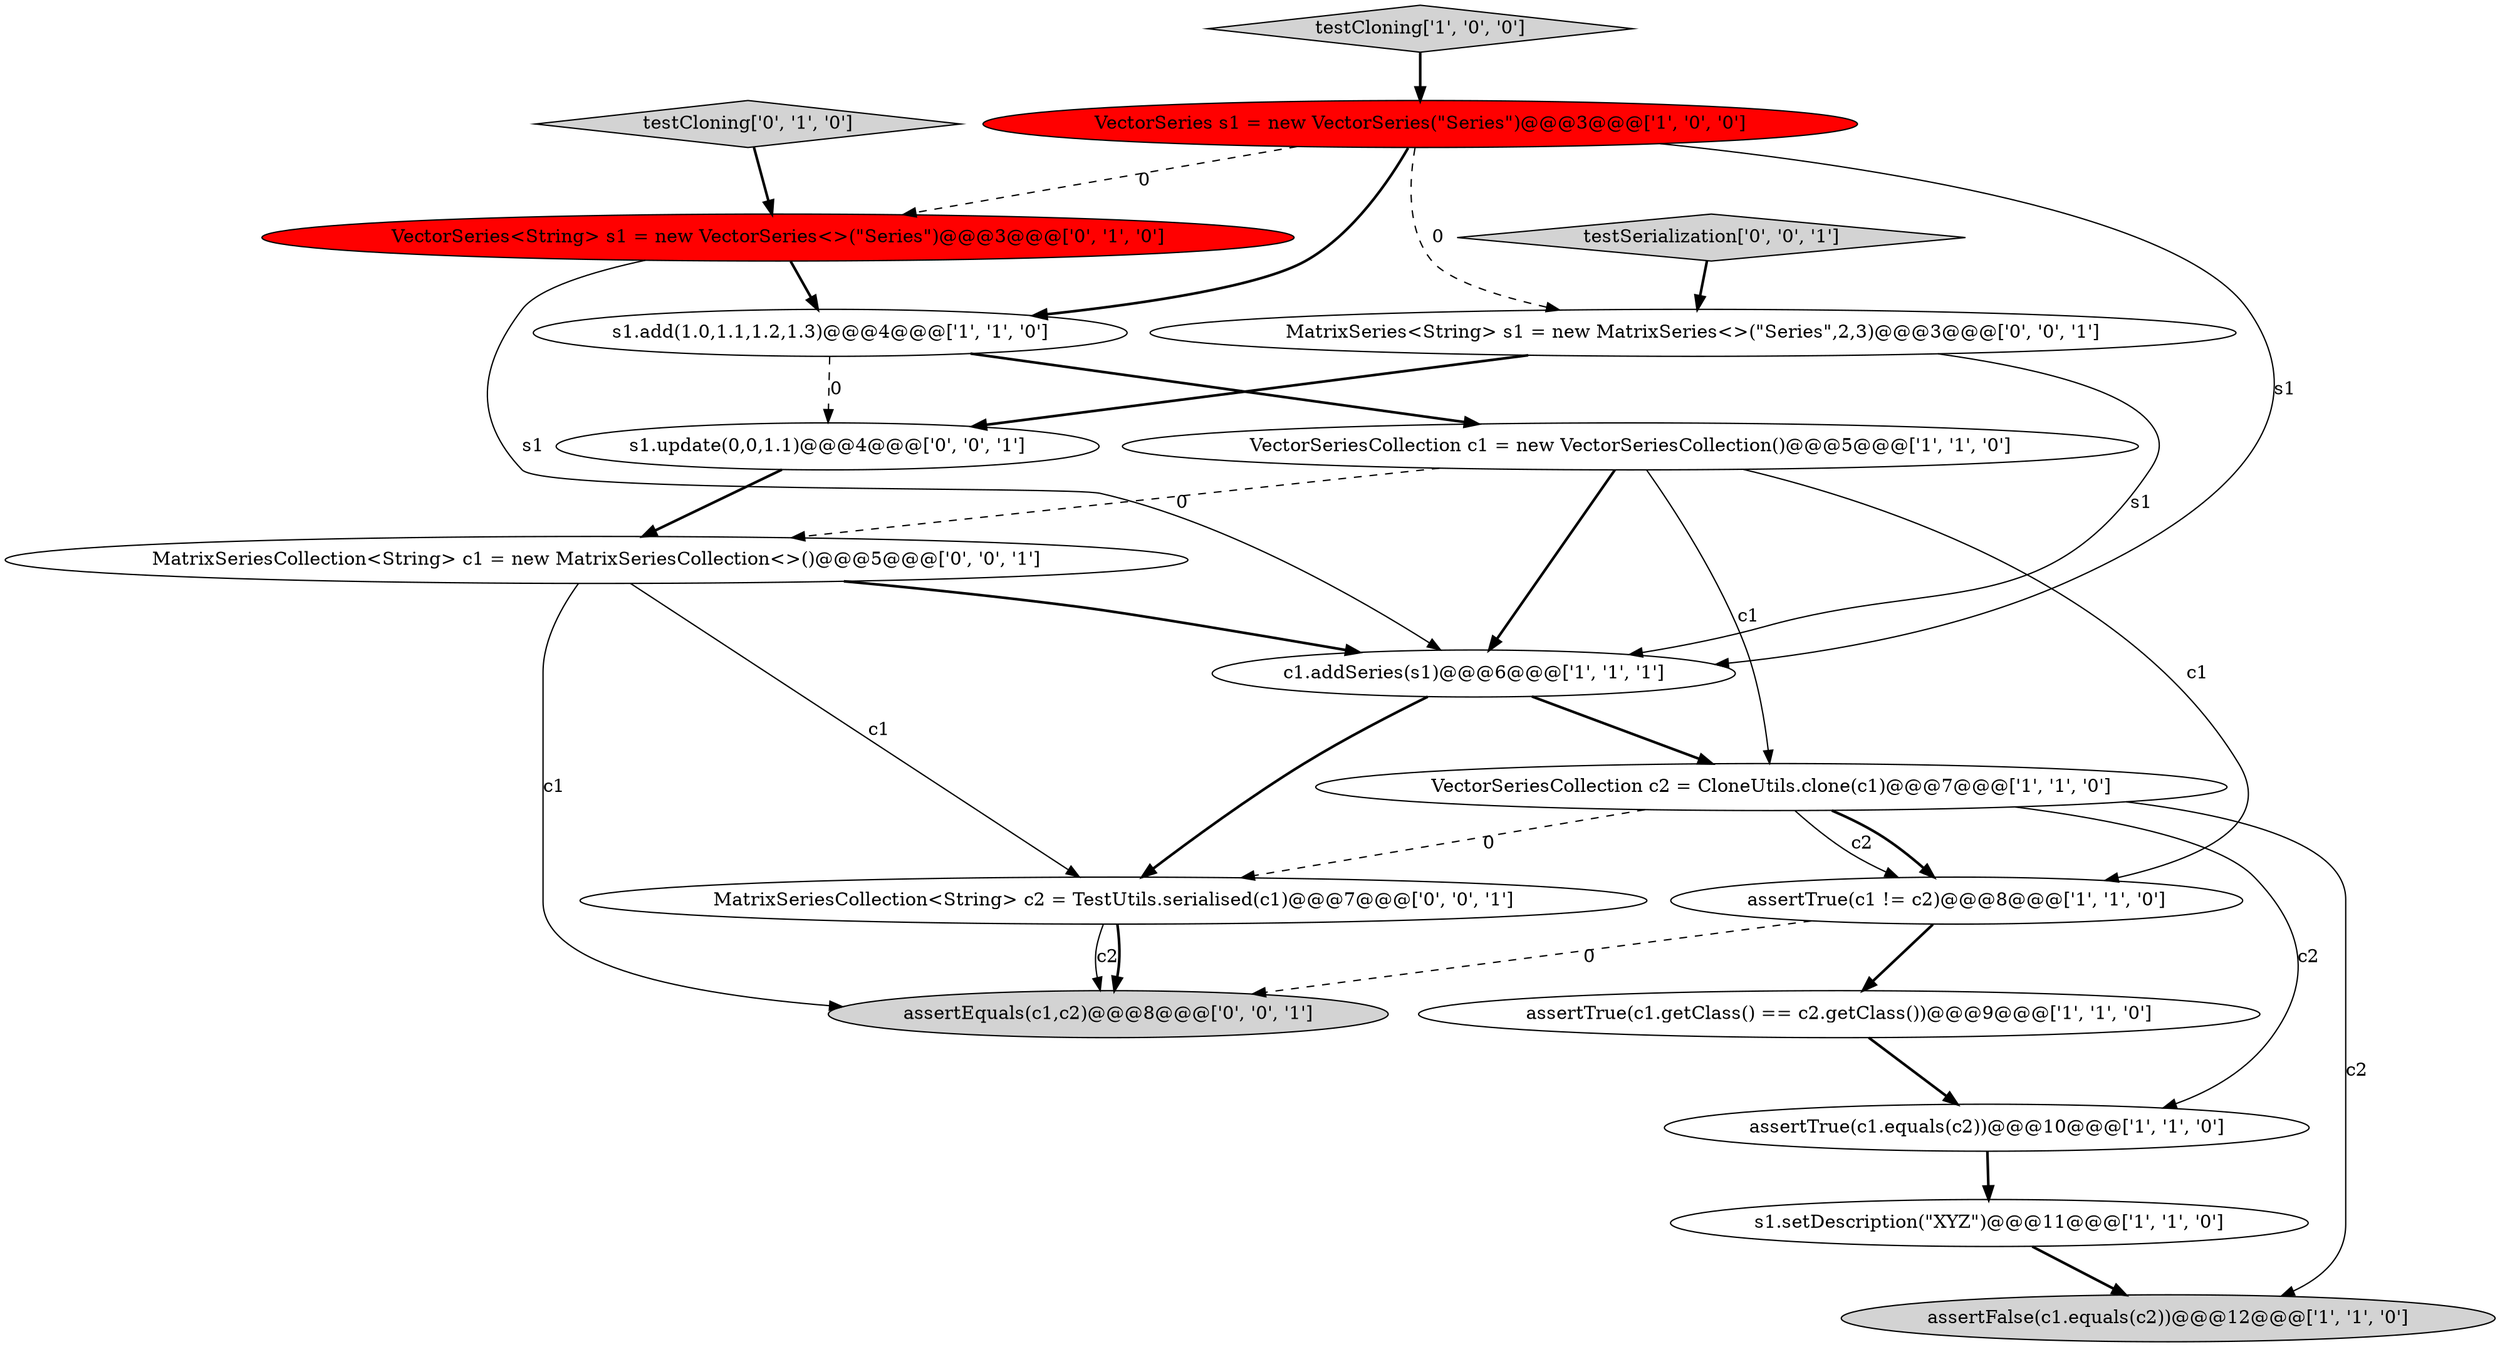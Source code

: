 digraph {
3 [style = filled, label = "s1.setDescription(\"XYZ\")@@@11@@@['1', '1', '0']", fillcolor = white, shape = ellipse image = "AAA0AAABBB1BBB"];
10 [style = filled, label = "s1.add(1.0,1.1,1.2,1.3)@@@4@@@['1', '1', '0']", fillcolor = white, shape = ellipse image = "AAA0AAABBB1BBB"];
13 [style = filled, label = "MatrixSeriesCollection<String> c1 = new MatrixSeriesCollection<>()@@@5@@@['0', '0', '1']", fillcolor = white, shape = ellipse image = "AAA0AAABBB3BBB"];
11 [style = filled, label = "VectorSeries<String> s1 = new VectorSeries<>(\"Series\")@@@3@@@['0', '1', '0']", fillcolor = red, shape = ellipse image = "AAA1AAABBB2BBB"];
5 [style = filled, label = "VectorSeries s1 = new VectorSeries(\"Series\")@@@3@@@['1', '0', '0']", fillcolor = red, shape = ellipse image = "AAA1AAABBB1BBB"];
6 [style = filled, label = "VectorSeriesCollection c1 = new VectorSeriesCollection()@@@5@@@['1', '1', '0']", fillcolor = white, shape = ellipse image = "AAA0AAABBB1BBB"];
16 [style = filled, label = "s1.update(0,0,1.1)@@@4@@@['0', '0', '1']", fillcolor = white, shape = ellipse image = "AAA0AAABBB3BBB"];
9 [style = filled, label = "assertFalse(c1.equals(c2))@@@12@@@['1', '1', '0']", fillcolor = lightgray, shape = ellipse image = "AAA0AAABBB1BBB"];
17 [style = filled, label = "testSerialization['0', '0', '1']", fillcolor = lightgray, shape = diamond image = "AAA0AAABBB3BBB"];
7 [style = filled, label = "c1.addSeries(s1)@@@6@@@['1', '1', '1']", fillcolor = white, shape = ellipse image = "AAA0AAABBB1BBB"];
18 [style = filled, label = "MatrixSeries<String> s1 = new MatrixSeries<>(\"Series\",2,3)@@@3@@@['0', '0', '1']", fillcolor = white, shape = ellipse image = "AAA0AAABBB3BBB"];
1 [style = filled, label = "VectorSeriesCollection c2 = CloneUtils.clone(c1)@@@7@@@['1', '1', '0']", fillcolor = white, shape = ellipse image = "AAA0AAABBB1BBB"];
8 [style = filled, label = "assertTrue(c1.equals(c2))@@@10@@@['1', '1', '0']", fillcolor = white, shape = ellipse image = "AAA0AAABBB1BBB"];
0 [style = filled, label = "assertTrue(c1.getClass() == c2.getClass())@@@9@@@['1', '1', '0']", fillcolor = white, shape = ellipse image = "AAA0AAABBB1BBB"];
4 [style = filled, label = "testCloning['1', '0', '0']", fillcolor = lightgray, shape = diamond image = "AAA0AAABBB1BBB"];
2 [style = filled, label = "assertTrue(c1 != c2)@@@8@@@['1', '1', '0']", fillcolor = white, shape = ellipse image = "AAA0AAABBB1BBB"];
14 [style = filled, label = "MatrixSeriesCollection<String> c2 = TestUtils.serialised(c1)@@@7@@@['0', '0', '1']", fillcolor = white, shape = ellipse image = "AAA0AAABBB3BBB"];
15 [style = filled, label = "assertEquals(c1,c2)@@@8@@@['0', '0', '1']", fillcolor = lightgray, shape = ellipse image = "AAA0AAABBB3BBB"];
12 [style = filled, label = "testCloning['0', '1', '0']", fillcolor = lightgray, shape = diamond image = "AAA0AAABBB2BBB"];
5->10 [style = bold, label=""];
16->13 [style = bold, label=""];
14->15 [style = solid, label="c2"];
7->1 [style = bold, label=""];
1->14 [style = dashed, label="0"];
8->3 [style = bold, label=""];
12->11 [style = bold, label=""];
13->14 [style = solid, label="c1"];
6->2 [style = solid, label="c1"];
5->18 [style = dashed, label="0"];
10->6 [style = bold, label=""];
11->7 [style = solid, label="s1"];
1->9 [style = solid, label="c2"];
7->14 [style = bold, label=""];
2->15 [style = dashed, label="0"];
13->15 [style = solid, label="c1"];
3->9 [style = bold, label=""];
2->0 [style = bold, label=""];
18->7 [style = solid, label="s1"];
6->13 [style = dashed, label="0"];
5->11 [style = dashed, label="0"];
11->10 [style = bold, label=""];
13->7 [style = bold, label=""];
6->1 [style = solid, label="c1"];
0->8 [style = bold, label=""];
1->8 [style = solid, label="c2"];
5->7 [style = solid, label="s1"];
14->15 [style = bold, label=""];
1->2 [style = bold, label=""];
10->16 [style = dashed, label="0"];
6->7 [style = bold, label=""];
4->5 [style = bold, label=""];
17->18 [style = bold, label=""];
1->2 [style = solid, label="c2"];
18->16 [style = bold, label=""];
}
